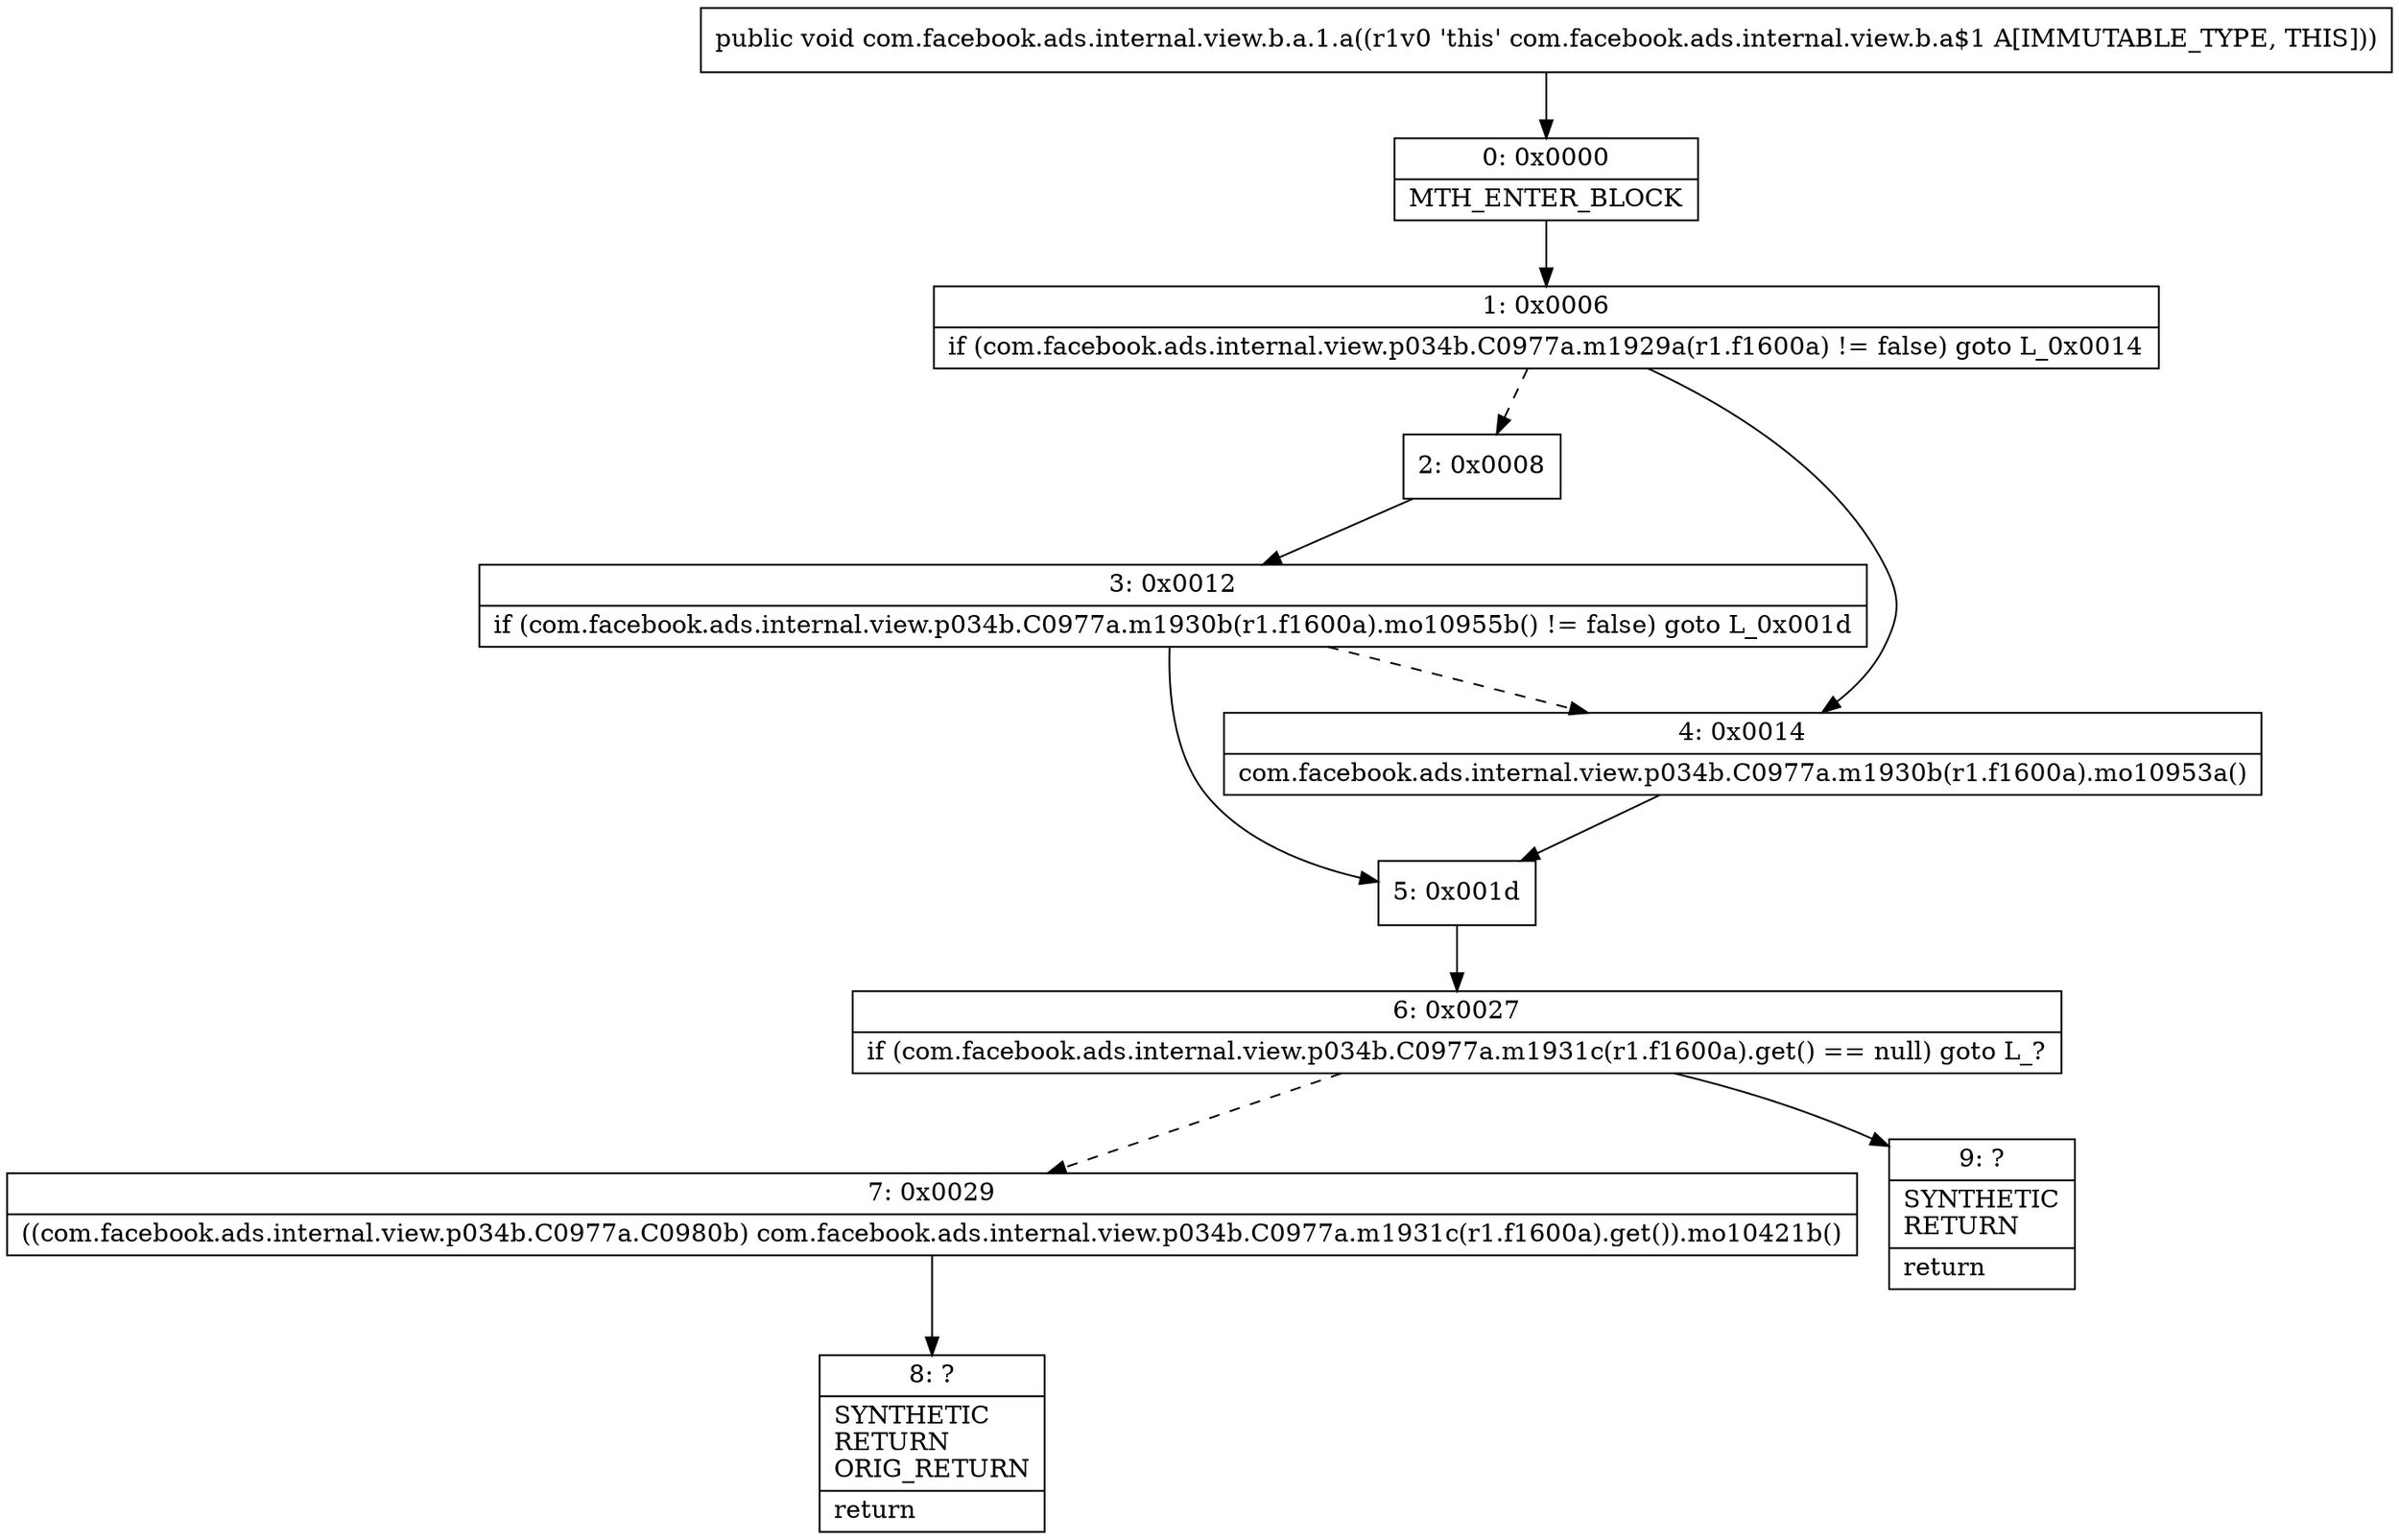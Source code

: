 digraph "CFG forcom.facebook.ads.internal.view.b.a.1.a()V" {
Node_0 [shape=record,label="{0\:\ 0x0000|MTH_ENTER_BLOCK\l}"];
Node_1 [shape=record,label="{1\:\ 0x0006|if (com.facebook.ads.internal.view.p034b.C0977a.m1929a(r1.f1600a) != false) goto L_0x0014\l}"];
Node_2 [shape=record,label="{2\:\ 0x0008}"];
Node_3 [shape=record,label="{3\:\ 0x0012|if (com.facebook.ads.internal.view.p034b.C0977a.m1930b(r1.f1600a).mo10955b() != false) goto L_0x001d\l}"];
Node_4 [shape=record,label="{4\:\ 0x0014|com.facebook.ads.internal.view.p034b.C0977a.m1930b(r1.f1600a).mo10953a()\l}"];
Node_5 [shape=record,label="{5\:\ 0x001d}"];
Node_6 [shape=record,label="{6\:\ 0x0027|if (com.facebook.ads.internal.view.p034b.C0977a.m1931c(r1.f1600a).get() == null) goto L_?\l}"];
Node_7 [shape=record,label="{7\:\ 0x0029|((com.facebook.ads.internal.view.p034b.C0977a.C0980b) com.facebook.ads.internal.view.p034b.C0977a.m1931c(r1.f1600a).get()).mo10421b()\l}"];
Node_8 [shape=record,label="{8\:\ ?|SYNTHETIC\lRETURN\lORIG_RETURN\l|return\l}"];
Node_9 [shape=record,label="{9\:\ ?|SYNTHETIC\lRETURN\l|return\l}"];
MethodNode[shape=record,label="{public void com.facebook.ads.internal.view.b.a.1.a((r1v0 'this' com.facebook.ads.internal.view.b.a$1 A[IMMUTABLE_TYPE, THIS])) }"];
MethodNode -> Node_0;
Node_0 -> Node_1;
Node_1 -> Node_2[style=dashed];
Node_1 -> Node_4;
Node_2 -> Node_3;
Node_3 -> Node_4[style=dashed];
Node_3 -> Node_5;
Node_4 -> Node_5;
Node_5 -> Node_6;
Node_6 -> Node_7[style=dashed];
Node_6 -> Node_9;
Node_7 -> Node_8;
}

